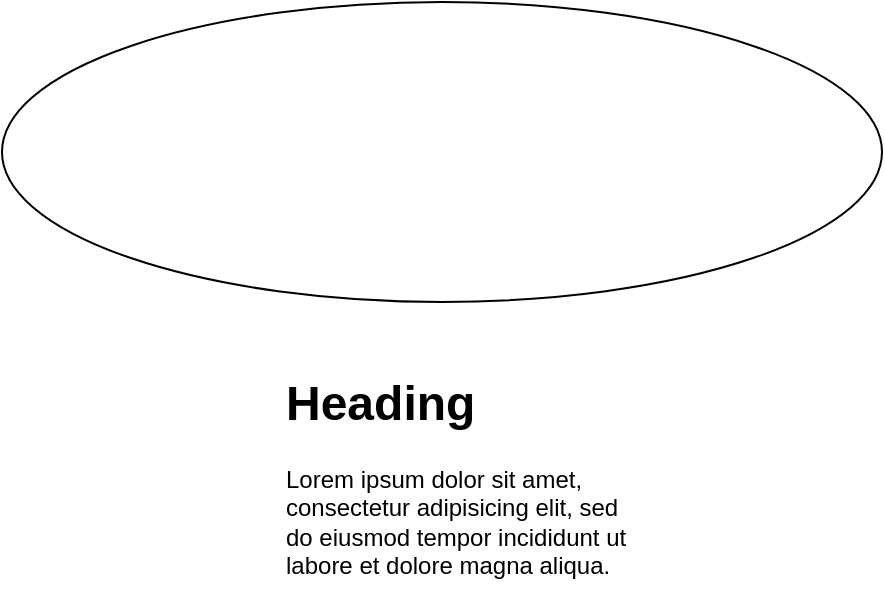 <mxfile version="24.8.4">
  <diagram name="第 1 页" id="IWHPiJ7Xb3DhF43OR5w8">
    <mxGraphModel dx="1270" dy="667" grid="1" gridSize="10" guides="1" tooltips="1" connect="1" arrows="1" fold="1" page="1" pageScale="1" pageWidth="827" pageHeight="1169" math="0" shadow="0">
      <root>
        <mxCell id="0" />
        <mxCell id="1" parent="0" />
        <mxCell id="pCPrZMN8EhduuHGUFL-E-1" value="&lt;h1 style=&quot;margin-top: 0px;&quot;&gt;Heading&lt;/h1&gt;&lt;p&gt;Lorem ipsum dolor sit amet, consectetur adipisicing elit, sed do eiusmod tempor incididunt ut labore et dolore magna aliqua.&lt;/p&gt;" style="text;html=1;whiteSpace=wrap;overflow=hidden;rounded=0;" parent="1" vertex="1">
          <mxGeometry x="320" y="290" width="180" height="120" as="geometry" />
        </mxCell>
        <mxCell id="Mb-KYITTE4x7lcIr27hT-1" value="" style="ellipse;whiteSpace=wrap;html=1;" parent="1" vertex="1">
          <mxGeometry x="180" y="110" width="440" height="150" as="geometry" />
        </mxCell>
      </root>
    </mxGraphModel>
  </diagram>
</mxfile>
